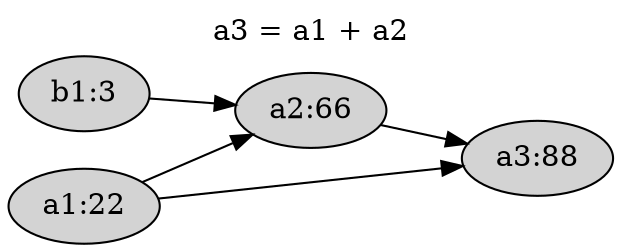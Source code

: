 digraph G {
  rankdir=LR;
  node [shape=ellipse, style=filled];
  bgcolor=transparent;
  label = "a3 = a1 + a2"; labelloc = top;

  a1[label="a1:22"];  a2[label="a2:66"]; b1[label="b1:3"];
  a3[label="a3:88"];

  a1 -> a2; b1 -> a2;
  a1 -> a3; a2 -> a3;
}